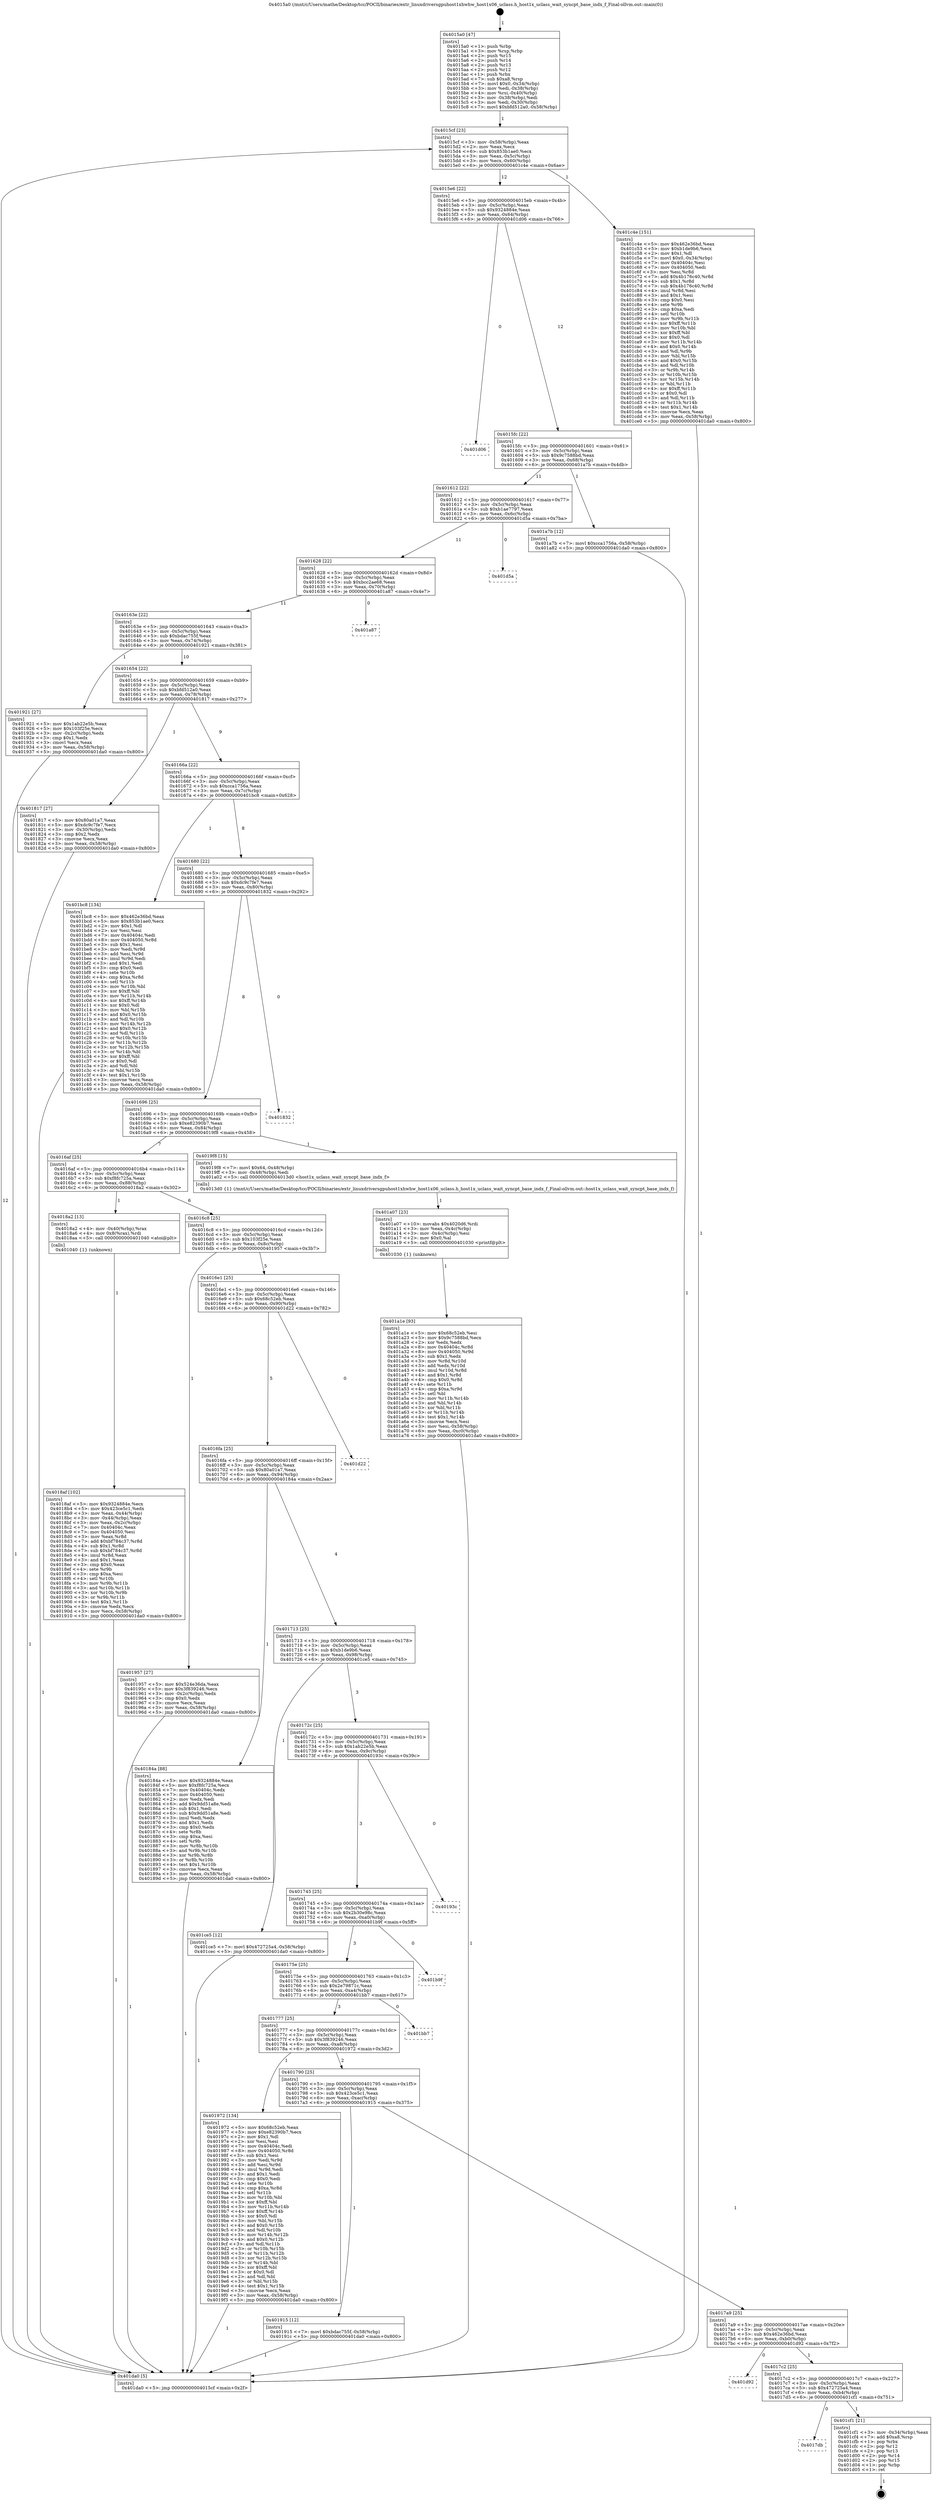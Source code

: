 digraph "0x4015a0" {
  label = "0x4015a0 (/mnt/c/Users/mathe/Desktop/tcc/POCII/binaries/extr_linuxdriversgpuhost1xhwhw_host1x06_uclass.h_host1x_uclass_wait_syncpt_base_indx_f_Final-ollvm.out::main(0))"
  labelloc = "t"
  node[shape=record]

  Entry [label="",width=0.3,height=0.3,shape=circle,fillcolor=black,style=filled]
  "0x4015cf" [label="{
     0x4015cf [23]\l
     | [instrs]\l
     &nbsp;&nbsp;0x4015cf \<+3\>: mov -0x58(%rbp),%eax\l
     &nbsp;&nbsp;0x4015d2 \<+2\>: mov %eax,%ecx\l
     &nbsp;&nbsp;0x4015d4 \<+6\>: sub $0x853b1ae0,%ecx\l
     &nbsp;&nbsp;0x4015da \<+3\>: mov %eax,-0x5c(%rbp)\l
     &nbsp;&nbsp;0x4015dd \<+3\>: mov %ecx,-0x60(%rbp)\l
     &nbsp;&nbsp;0x4015e0 \<+6\>: je 0000000000401c4e \<main+0x6ae\>\l
  }"]
  "0x401c4e" [label="{
     0x401c4e [151]\l
     | [instrs]\l
     &nbsp;&nbsp;0x401c4e \<+5\>: mov $0x462e36bd,%eax\l
     &nbsp;&nbsp;0x401c53 \<+5\>: mov $0xb1de9b6,%ecx\l
     &nbsp;&nbsp;0x401c58 \<+2\>: mov $0x1,%dl\l
     &nbsp;&nbsp;0x401c5a \<+7\>: movl $0x0,-0x34(%rbp)\l
     &nbsp;&nbsp;0x401c61 \<+7\>: mov 0x40404c,%esi\l
     &nbsp;&nbsp;0x401c68 \<+7\>: mov 0x404050,%edi\l
     &nbsp;&nbsp;0x401c6f \<+3\>: mov %esi,%r8d\l
     &nbsp;&nbsp;0x401c72 \<+7\>: add $0x4b176c40,%r8d\l
     &nbsp;&nbsp;0x401c79 \<+4\>: sub $0x1,%r8d\l
     &nbsp;&nbsp;0x401c7d \<+7\>: sub $0x4b176c40,%r8d\l
     &nbsp;&nbsp;0x401c84 \<+4\>: imul %r8d,%esi\l
     &nbsp;&nbsp;0x401c88 \<+3\>: and $0x1,%esi\l
     &nbsp;&nbsp;0x401c8b \<+3\>: cmp $0x0,%esi\l
     &nbsp;&nbsp;0x401c8e \<+4\>: sete %r9b\l
     &nbsp;&nbsp;0x401c92 \<+3\>: cmp $0xa,%edi\l
     &nbsp;&nbsp;0x401c95 \<+4\>: setl %r10b\l
     &nbsp;&nbsp;0x401c99 \<+3\>: mov %r9b,%r11b\l
     &nbsp;&nbsp;0x401c9c \<+4\>: xor $0xff,%r11b\l
     &nbsp;&nbsp;0x401ca0 \<+3\>: mov %r10b,%bl\l
     &nbsp;&nbsp;0x401ca3 \<+3\>: xor $0xff,%bl\l
     &nbsp;&nbsp;0x401ca6 \<+3\>: xor $0x0,%dl\l
     &nbsp;&nbsp;0x401ca9 \<+3\>: mov %r11b,%r14b\l
     &nbsp;&nbsp;0x401cac \<+4\>: and $0x0,%r14b\l
     &nbsp;&nbsp;0x401cb0 \<+3\>: and %dl,%r9b\l
     &nbsp;&nbsp;0x401cb3 \<+3\>: mov %bl,%r15b\l
     &nbsp;&nbsp;0x401cb6 \<+4\>: and $0x0,%r15b\l
     &nbsp;&nbsp;0x401cba \<+3\>: and %dl,%r10b\l
     &nbsp;&nbsp;0x401cbd \<+3\>: or %r9b,%r14b\l
     &nbsp;&nbsp;0x401cc0 \<+3\>: or %r10b,%r15b\l
     &nbsp;&nbsp;0x401cc3 \<+3\>: xor %r15b,%r14b\l
     &nbsp;&nbsp;0x401cc6 \<+3\>: or %bl,%r11b\l
     &nbsp;&nbsp;0x401cc9 \<+4\>: xor $0xff,%r11b\l
     &nbsp;&nbsp;0x401ccd \<+3\>: or $0x0,%dl\l
     &nbsp;&nbsp;0x401cd0 \<+3\>: and %dl,%r11b\l
     &nbsp;&nbsp;0x401cd3 \<+3\>: or %r11b,%r14b\l
     &nbsp;&nbsp;0x401cd6 \<+4\>: test $0x1,%r14b\l
     &nbsp;&nbsp;0x401cda \<+3\>: cmovne %ecx,%eax\l
     &nbsp;&nbsp;0x401cdd \<+3\>: mov %eax,-0x58(%rbp)\l
     &nbsp;&nbsp;0x401ce0 \<+5\>: jmp 0000000000401da0 \<main+0x800\>\l
  }"]
  "0x4015e6" [label="{
     0x4015e6 [22]\l
     | [instrs]\l
     &nbsp;&nbsp;0x4015e6 \<+5\>: jmp 00000000004015eb \<main+0x4b\>\l
     &nbsp;&nbsp;0x4015eb \<+3\>: mov -0x5c(%rbp),%eax\l
     &nbsp;&nbsp;0x4015ee \<+5\>: sub $0x9324884e,%eax\l
     &nbsp;&nbsp;0x4015f3 \<+3\>: mov %eax,-0x64(%rbp)\l
     &nbsp;&nbsp;0x4015f6 \<+6\>: je 0000000000401d06 \<main+0x766\>\l
  }"]
  Exit [label="",width=0.3,height=0.3,shape=circle,fillcolor=black,style=filled,peripheries=2]
  "0x401d06" [label="{
     0x401d06\l
  }", style=dashed]
  "0x4015fc" [label="{
     0x4015fc [22]\l
     | [instrs]\l
     &nbsp;&nbsp;0x4015fc \<+5\>: jmp 0000000000401601 \<main+0x61\>\l
     &nbsp;&nbsp;0x401601 \<+3\>: mov -0x5c(%rbp),%eax\l
     &nbsp;&nbsp;0x401604 \<+5\>: sub $0x9c7588bd,%eax\l
     &nbsp;&nbsp;0x401609 \<+3\>: mov %eax,-0x68(%rbp)\l
     &nbsp;&nbsp;0x40160c \<+6\>: je 0000000000401a7b \<main+0x4db\>\l
  }"]
  "0x4017db" [label="{
     0x4017db\l
  }", style=dashed]
  "0x401a7b" [label="{
     0x401a7b [12]\l
     | [instrs]\l
     &nbsp;&nbsp;0x401a7b \<+7\>: movl $0xcca1756a,-0x58(%rbp)\l
     &nbsp;&nbsp;0x401a82 \<+5\>: jmp 0000000000401da0 \<main+0x800\>\l
  }"]
  "0x401612" [label="{
     0x401612 [22]\l
     | [instrs]\l
     &nbsp;&nbsp;0x401612 \<+5\>: jmp 0000000000401617 \<main+0x77\>\l
     &nbsp;&nbsp;0x401617 \<+3\>: mov -0x5c(%rbp),%eax\l
     &nbsp;&nbsp;0x40161a \<+5\>: sub $0xb1ae7797,%eax\l
     &nbsp;&nbsp;0x40161f \<+3\>: mov %eax,-0x6c(%rbp)\l
     &nbsp;&nbsp;0x401622 \<+6\>: je 0000000000401d5a \<main+0x7ba\>\l
  }"]
  "0x401cf1" [label="{
     0x401cf1 [21]\l
     | [instrs]\l
     &nbsp;&nbsp;0x401cf1 \<+3\>: mov -0x34(%rbp),%eax\l
     &nbsp;&nbsp;0x401cf4 \<+7\>: add $0xa8,%rsp\l
     &nbsp;&nbsp;0x401cfb \<+1\>: pop %rbx\l
     &nbsp;&nbsp;0x401cfc \<+2\>: pop %r12\l
     &nbsp;&nbsp;0x401cfe \<+2\>: pop %r13\l
     &nbsp;&nbsp;0x401d00 \<+2\>: pop %r14\l
     &nbsp;&nbsp;0x401d02 \<+2\>: pop %r15\l
     &nbsp;&nbsp;0x401d04 \<+1\>: pop %rbp\l
     &nbsp;&nbsp;0x401d05 \<+1\>: ret\l
  }"]
  "0x401d5a" [label="{
     0x401d5a\l
  }", style=dashed]
  "0x401628" [label="{
     0x401628 [22]\l
     | [instrs]\l
     &nbsp;&nbsp;0x401628 \<+5\>: jmp 000000000040162d \<main+0x8d\>\l
     &nbsp;&nbsp;0x40162d \<+3\>: mov -0x5c(%rbp),%eax\l
     &nbsp;&nbsp;0x401630 \<+5\>: sub $0xbcc2ae68,%eax\l
     &nbsp;&nbsp;0x401635 \<+3\>: mov %eax,-0x70(%rbp)\l
     &nbsp;&nbsp;0x401638 \<+6\>: je 0000000000401a87 \<main+0x4e7\>\l
  }"]
  "0x4017c2" [label="{
     0x4017c2 [25]\l
     | [instrs]\l
     &nbsp;&nbsp;0x4017c2 \<+5\>: jmp 00000000004017c7 \<main+0x227\>\l
     &nbsp;&nbsp;0x4017c7 \<+3\>: mov -0x5c(%rbp),%eax\l
     &nbsp;&nbsp;0x4017ca \<+5\>: sub $0x472725a4,%eax\l
     &nbsp;&nbsp;0x4017cf \<+6\>: mov %eax,-0xb4(%rbp)\l
     &nbsp;&nbsp;0x4017d5 \<+6\>: je 0000000000401cf1 \<main+0x751\>\l
  }"]
  "0x401a87" [label="{
     0x401a87\l
  }", style=dashed]
  "0x40163e" [label="{
     0x40163e [22]\l
     | [instrs]\l
     &nbsp;&nbsp;0x40163e \<+5\>: jmp 0000000000401643 \<main+0xa3\>\l
     &nbsp;&nbsp;0x401643 \<+3\>: mov -0x5c(%rbp),%eax\l
     &nbsp;&nbsp;0x401646 \<+5\>: sub $0xbdac755f,%eax\l
     &nbsp;&nbsp;0x40164b \<+3\>: mov %eax,-0x74(%rbp)\l
     &nbsp;&nbsp;0x40164e \<+6\>: je 0000000000401921 \<main+0x381\>\l
  }"]
  "0x401d92" [label="{
     0x401d92\l
  }", style=dashed]
  "0x401921" [label="{
     0x401921 [27]\l
     | [instrs]\l
     &nbsp;&nbsp;0x401921 \<+5\>: mov $0x1ab22e5b,%eax\l
     &nbsp;&nbsp;0x401926 \<+5\>: mov $0x103f25e,%ecx\l
     &nbsp;&nbsp;0x40192b \<+3\>: mov -0x2c(%rbp),%edx\l
     &nbsp;&nbsp;0x40192e \<+3\>: cmp $0x1,%edx\l
     &nbsp;&nbsp;0x401931 \<+3\>: cmovl %ecx,%eax\l
     &nbsp;&nbsp;0x401934 \<+3\>: mov %eax,-0x58(%rbp)\l
     &nbsp;&nbsp;0x401937 \<+5\>: jmp 0000000000401da0 \<main+0x800\>\l
  }"]
  "0x401654" [label="{
     0x401654 [22]\l
     | [instrs]\l
     &nbsp;&nbsp;0x401654 \<+5\>: jmp 0000000000401659 \<main+0xb9\>\l
     &nbsp;&nbsp;0x401659 \<+3\>: mov -0x5c(%rbp),%eax\l
     &nbsp;&nbsp;0x40165c \<+5\>: sub $0xbfd512a0,%eax\l
     &nbsp;&nbsp;0x401661 \<+3\>: mov %eax,-0x78(%rbp)\l
     &nbsp;&nbsp;0x401664 \<+6\>: je 0000000000401817 \<main+0x277\>\l
  }"]
  "0x401a1e" [label="{
     0x401a1e [93]\l
     | [instrs]\l
     &nbsp;&nbsp;0x401a1e \<+5\>: mov $0x68c52eb,%esi\l
     &nbsp;&nbsp;0x401a23 \<+5\>: mov $0x9c7588bd,%ecx\l
     &nbsp;&nbsp;0x401a28 \<+2\>: xor %edx,%edx\l
     &nbsp;&nbsp;0x401a2a \<+8\>: mov 0x40404c,%r8d\l
     &nbsp;&nbsp;0x401a32 \<+8\>: mov 0x404050,%r9d\l
     &nbsp;&nbsp;0x401a3a \<+3\>: sub $0x1,%edx\l
     &nbsp;&nbsp;0x401a3d \<+3\>: mov %r8d,%r10d\l
     &nbsp;&nbsp;0x401a40 \<+3\>: add %edx,%r10d\l
     &nbsp;&nbsp;0x401a43 \<+4\>: imul %r10d,%r8d\l
     &nbsp;&nbsp;0x401a47 \<+4\>: and $0x1,%r8d\l
     &nbsp;&nbsp;0x401a4b \<+4\>: cmp $0x0,%r8d\l
     &nbsp;&nbsp;0x401a4f \<+4\>: sete %r11b\l
     &nbsp;&nbsp;0x401a53 \<+4\>: cmp $0xa,%r9d\l
     &nbsp;&nbsp;0x401a57 \<+3\>: setl %bl\l
     &nbsp;&nbsp;0x401a5a \<+3\>: mov %r11b,%r14b\l
     &nbsp;&nbsp;0x401a5d \<+3\>: and %bl,%r14b\l
     &nbsp;&nbsp;0x401a60 \<+3\>: xor %bl,%r11b\l
     &nbsp;&nbsp;0x401a63 \<+3\>: or %r11b,%r14b\l
     &nbsp;&nbsp;0x401a66 \<+4\>: test $0x1,%r14b\l
     &nbsp;&nbsp;0x401a6a \<+3\>: cmovne %ecx,%esi\l
     &nbsp;&nbsp;0x401a6d \<+3\>: mov %esi,-0x58(%rbp)\l
     &nbsp;&nbsp;0x401a70 \<+6\>: mov %eax,-0xc0(%rbp)\l
     &nbsp;&nbsp;0x401a76 \<+5\>: jmp 0000000000401da0 \<main+0x800\>\l
  }"]
  "0x401817" [label="{
     0x401817 [27]\l
     | [instrs]\l
     &nbsp;&nbsp;0x401817 \<+5\>: mov $0x80a01a7,%eax\l
     &nbsp;&nbsp;0x40181c \<+5\>: mov $0xdc9c7fe7,%ecx\l
     &nbsp;&nbsp;0x401821 \<+3\>: mov -0x30(%rbp),%edx\l
     &nbsp;&nbsp;0x401824 \<+3\>: cmp $0x2,%edx\l
     &nbsp;&nbsp;0x401827 \<+3\>: cmovne %ecx,%eax\l
     &nbsp;&nbsp;0x40182a \<+3\>: mov %eax,-0x58(%rbp)\l
     &nbsp;&nbsp;0x40182d \<+5\>: jmp 0000000000401da0 \<main+0x800\>\l
  }"]
  "0x40166a" [label="{
     0x40166a [22]\l
     | [instrs]\l
     &nbsp;&nbsp;0x40166a \<+5\>: jmp 000000000040166f \<main+0xcf\>\l
     &nbsp;&nbsp;0x40166f \<+3\>: mov -0x5c(%rbp),%eax\l
     &nbsp;&nbsp;0x401672 \<+5\>: sub $0xcca1756a,%eax\l
     &nbsp;&nbsp;0x401677 \<+3\>: mov %eax,-0x7c(%rbp)\l
     &nbsp;&nbsp;0x40167a \<+6\>: je 0000000000401bc8 \<main+0x628\>\l
  }"]
  "0x401da0" [label="{
     0x401da0 [5]\l
     | [instrs]\l
     &nbsp;&nbsp;0x401da0 \<+5\>: jmp 00000000004015cf \<main+0x2f\>\l
  }"]
  "0x4015a0" [label="{
     0x4015a0 [47]\l
     | [instrs]\l
     &nbsp;&nbsp;0x4015a0 \<+1\>: push %rbp\l
     &nbsp;&nbsp;0x4015a1 \<+3\>: mov %rsp,%rbp\l
     &nbsp;&nbsp;0x4015a4 \<+2\>: push %r15\l
     &nbsp;&nbsp;0x4015a6 \<+2\>: push %r14\l
     &nbsp;&nbsp;0x4015a8 \<+2\>: push %r13\l
     &nbsp;&nbsp;0x4015aa \<+2\>: push %r12\l
     &nbsp;&nbsp;0x4015ac \<+1\>: push %rbx\l
     &nbsp;&nbsp;0x4015ad \<+7\>: sub $0xa8,%rsp\l
     &nbsp;&nbsp;0x4015b4 \<+7\>: movl $0x0,-0x34(%rbp)\l
     &nbsp;&nbsp;0x4015bb \<+3\>: mov %edi,-0x38(%rbp)\l
     &nbsp;&nbsp;0x4015be \<+4\>: mov %rsi,-0x40(%rbp)\l
     &nbsp;&nbsp;0x4015c2 \<+3\>: mov -0x38(%rbp),%edi\l
     &nbsp;&nbsp;0x4015c5 \<+3\>: mov %edi,-0x30(%rbp)\l
     &nbsp;&nbsp;0x4015c8 \<+7\>: movl $0xbfd512a0,-0x58(%rbp)\l
  }"]
  "0x401a07" [label="{
     0x401a07 [23]\l
     | [instrs]\l
     &nbsp;&nbsp;0x401a07 \<+10\>: movabs $0x4020d6,%rdi\l
     &nbsp;&nbsp;0x401a11 \<+3\>: mov %eax,-0x4c(%rbp)\l
     &nbsp;&nbsp;0x401a14 \<+3\>: mov -0x4c(%rbp),%esi\l
     &nbsp;&nbsp;0x401a17 \<+2\>: mov $0x0,%al\l
     &nbsp;&nbsp;0x401a19 \<+5\>: call 0000000000401030 \<printf@plt\>\l
     | [calls]\l
     &nbsp;&nbsp;0x401030 \{1\} (unknown)\l
  }"]
  "0x401bc8" [label="{
     0x401bc8 [134]\l
     | [instrs]\l
     &nbsp;&nbsp;0x401bc8 \<+5\>: mov $0x462e36bd,%eax\l
     &nbsp;&nbsp;0x401bcd \<+5\>: mov $0x853b1ae0,%ecx\l
     &nbsp;&nbsp;0x401bd2 \<+2\>: mov $0x1,%dl\l
     &nbsp;&nbsp;0x401bd4 \<+2\>: xor %esi,%esi\l
     &nbsp;&nbsp;0x401bd6 \<+7\>: mov 0x40404c,%edi\l
     &nbsp;&nbsp;0x401bdd \<+8\>: mov 0x404050,%r8d\l
     &nbsp;&nbsp;0x401be5 \<+3\>: sub $0x1,%esi\l
     &nbsp;&nbsp;0x401be8 \<+3\>: mov %edi,%r9d\l
     &nbsp;&nbsp;0x401beb \<+3\>: add %esi,%r9d\l
     &nbsp;&nbsp;0x401bee \<+4\>: imul %r9d,%edi\l
     &nbsp;&nbsp;0x401bf2 \<+3\>: and $0x1,%edi\l
     &nbsp;&nbsp;0x401bf5 \<+3\>: cmp $0x0,%edi\l
     &nbsp;&nbsp;0x401bf8 \<+4\>: sete %r10b\l
     &nbsp;&nbsp;0x401bfc \<+4\>: cmp $0xa,%r8d\l
     &nbsp;&nbsp;0x401c00 \<+4\>: setl %r11b\l
     &nbsp;&nbsp;0x401c04 \<+3\>: mov %r10b,%bl\l
     &nbsp;&nbsp;0x401c07 \<+3\>: xor $0xff,%bl\l
     &nbsp;&nbsp;0x401c0a \<+3\>: mov %r11b,%r14b\l
     &nbsp;&nbsp;0x401c0d \<+4\>: xor $0xff,%r14b\l
     &nbsp;&nbsp;0x401c11 \<+3\>: xor $0x0,%dl\l
     &nbsp;&nbsp;0x401c14 \<+3\>: mov %bl,%r15b\l
     &nbsp;&nbsp;0x401c17 \<+4\>: and $0x0,%r15b\l
     &nbsp;&nbsp;0x401c1b \<+3\>: and %dl,%r10b\l
     &nbsp;&nbsp;0x401c1e \<+3\>: mov %r14b,%r12b\l
     &nbsp;&nbsp;0x401c21 \<+4\>: and $0x0,%r12b\l
     &nbsp;&nbsp;0x401c25 \<+3\>: and %dl,%r11b\l
     &nbsp;&nbsp;0x401c28 \<+3\>: or %r10b,%r15b\l
     &nbsp;&nbsp;0x401c2b \<+3\>: or %r11b,%r12b\l
     &nbsp;&nbsp;0x401c2e \<+3\>: xor %r12b,%r15b\l
     &nbsp;&nbsp;0x401c31 \<+3\>: or %r14b,%bl\l
     &nbsp;&nbsp;0x401c34 \<+3\>: xor $0xff,%bl\l
     &nbsp;&nbsp;0x401c37 \<+3\>: or $0x0,%dl\l
     &nbsp;&nbsp;0x401c3a \<+2\>: and %dl,%bl\l
     &nbsp;&nbsp;0x401c3c \<+3\>: or %bl,%r15b\l
     &nbsp;&nbsp;0x401c3f \<+4\>: test $0x1,%r15b\l
     &nbsp;&nbsp;0x401c43 \<+3\>: cmovne %ecx,%eax\l
     &nbsp;&nbsp;0x401c46 \<+3\>: mov %eax,-0x58(%rbp)\l
     &nbsp;&nbsp;0x401c49 \<+5\>: jmp 0000000000401da0 \<main+0x800\>\l
  }"]
  "0x401680" [label="{
     0x401680 [22]\l
     | [instrs]\l
     &nbsp;&nbsp;0x401680 \<+5\>: jmp 0000000000401685 \<main+0xe5\>\l
     &nbsp;&nbsp;0x401685 \<+3\>: mov -0x5c(%rbp),%eax\l
     &nbsp;&nbsp;0x401688 \<+5\>: sub $0xdc9c7fe7,%eax\l
     &nbsp;&nbsp;0x40168d \<+3\>: mov %eax,-0x80(%rbp)\l
     &nbsp;&nbsp;0x401690 \<+6\>: je 0000000000401832 \<main+0x292\>\l
  }"]
  "0x4017a9" [label="{
     0x4017a9 [25]\l
     | [instrs]\l
     &nbsp;&nbsp;0x4017a9 \<+5\>: jmp 00000000004017ae \<main+0x20e\>\l
     &nbsp;&nbsp;0x4017ae \<+3\>: mov -0x5c(%rbp),%eax\l
     &nbsp;&nbsp;0x4017b1 \<+5\>: sub $0x462e36bd,%eax\l
     &nbsp;&nbsp;0x4017b6 \<+6\>: mov %eax,-0xb0(%rbp)\l
     &nbsp;&nbsp;0x4017bc \<+6\>: je 0000000000401d92 \<main+0x7f2\>\l
  }"]
  "0x401832" [label="{
     0x401832\l
  }", style=dashed]
  "0x401696" [label="{
     0x401696 [25]\l
     | [instrs]\l
     &nbsp;&nbsp;0x401696 \<+5\>: jmp 000000000040169b \<main+0xfb\>\l
     &nbsp;&nbsp;0x40169b \<+3\>: mov -0x5c(%rbp),%eax\l
     &nbsp;&nbsp;0x40169e \<+5\>: sub $0xe82390b7,%eax\l
     &nbsp;&nbsp;0x4016a3 \<+6\>: mov %eax,-0x84(%rbp)\l
     &nbsp;&nbsp;0x4016a9 \<+6\>: je 00000000004019f8 \<main+0x458\>\l
  }"]
  "0x401915" [label="{
     0x401915 [12]\l
     | [instrs]\l
     &nbsp;&nbsp;0x401915 \<+7\>: movl $0xbdac755f,-0x58(%rbp)\l
     &nbsp;&nbsp;0x40191c \<+5\>: jmp 0000000000401da0 \<main+0x800\>\l
  }"]
  "0x4019f8" [label="{
     0x4019f8 [15]\l
     | [instrs]\l
     &nbsp;&nbsp;0x4019f8 \<+7\>: movl $0x64,-0x48(%rbp)\l
     &nbsp;&nbsp;0x4019ff \<+3\>: mov -0x48(%rbp),%edi\l
     &nbsp;&nbsp;0x401a02 \<+5\>: call 00000000004013d0 \<host1x_uclass_wait_syncpt_base_indx_f\>\l
     | [calls]\l
     &nbsp;&nbsp;0x4013d0 \{1\} (/mnt/c/Users/mathe/Desktop/tcc/POCII/binaries/extr_linuxdriversgpuhost1xhwhw_host1x06_uclass.h_host1x_uclass_wait_syncpt_base_indx_f_Final-ollvm.out::host1x_uclass_wait_syncpt_base_indx_f)\l
  }"]
  "0x4016af" [label="{
     0x4016af [25]\l
     | [instrs]\l
     &nbsp;&nbsp;0x4016af \<+5\>: jmp 00000000004016b4 \<main+0x114\>\l
     &nbsp;&nbsp;0x4016b4 \<+3\>: mov -0x5c(%rbp),%eax\l
     &nbsp;&nbsp;0x4016b7 \<+5\>: sub $0xf8fc725a,%eax\l
     &nbsp;&nbsp;0x4016bc \<+6\>: mov %eax,-0x88(%rbp)\l
     &nbsp;&nbsp;0x4016c2 \<+6\>: je 00000000004018a2 \<main+0x302\>\l
  }"]
  "0x401790" [label="{
     0x401790 [25]\l
     | [instrs]\l
     &nbsp;&nbsp;0x401790 \<+5\>: jmp 0000000000401795 \<main+0x1f5\>\l
     &nbsp;&nbsp;0x401795 \<+3\>: mov -0x5c(%rbp),%eax\l
     &nbsp;&nbsp;0x401798 \<+5\>: sub $0x423ce5c1,%eax\l
     &nbsp;&nbsp;0x40179d \<+6\>: mov %eax,-0xac(%rbp)\l
     &nbsp;&nbsp;0x4017a3 \<+6\>: je 0000000000401915 \<main+0x375\>\l
  }"]
  "0x4018a2" [label="{
     0x4018a2 [13]\l
     | [instrs]\l
     &nbsp;&nbsp;0x4018a2 \<+4\>: mov -0x40(%rbp),%rax\l
     &nbsp;&nbsp;0x4018a6 \<+4\>: mov 0x8(%rax),%rdi\l
     &nbsp;&nbsp;0x4018aa \<+5\>: call 0000000000401040 \<atoi@plt\>\l
     | [calls]\l
     &nbsp;&nbsp;0x401040 \{1\} (unknown)\l
  }"]
  "0x4016c8" [label="{
     0x4016c8 [25]\l
     | [instrs]\l
     &nbsp;&nbsp;0x4016c8 \<+5\>: jmp 00000000004016cd \<main+0x12d\>\l
     &nbsp;&nbsp;0x4016cd \<+3\>: mov -0x5c(%rbp),%eax\l
     &nbsp;&nbsp;0x4016d0 \<+5\>: sub $0x103f25e,%eax\l
     &nbsp;&nbsp;0x4016d5 \<+6\>: mov %eax,-0x8c(%rbp)\l
     &nbsp;&nbsp;0x4016db \<+6\>: je 0000000000401957 \<main+0x3b7\>\l
  }"]
  "0x401972" [label="{
     0x401972 [134]\l
     | [instrs]\l
     &nbsp;&nbsp;0x401972 \<+5\>: mov $0x68c52eb,%eax\l
     &nbsp;&nbsp;0x401977 \<+5\>: mov $0xe82390b7,%ecx\l
     &nbsp;&nbsp;0x40197c \<+2\>: mov $0x1,%dl\l
     &nbsp;&nbsp;0x40197e \<+2\>: xor %esi,%esi\l
     &nbsp;&nbsp;0x401980 \<+7\>: mov 0x40404c,%edi\l
     &nbsp;&nbsp;0x401987 \<+8\>: mov 0x404050,%r8d\l
     &nbsp;&nbsp;0x40198f \<+3\>: sub $0x1,%esi\l
     &nbsp;&nbsp;0x401992 \<+3\>: mov %edi,%r9d\l
     &nbsp;&nbsp;0x401995 \<+3\>: add %esi,%r9d\l
     &nbsp;&nbsp;0x401998 \<+4\>: imul %r9d,%edi\l
     &nbsp;&nbsp;0x40199c \<+3\>: and $0x1,%edi\l
     &nbsp;&nbsp;0x40199f \<+3\>: cmp $0x0,%edi\l
     &nbsp;&nbsp;0x4019a2 \<+4\>: sete %r10b\l
     &nbsp;&nbsp;0x4019a6 \<+4\>: cmp $0xa,%r8d\l
     &nbsp;&nbsp;0x4019aa \<+4\>: setl %r11b\l
     &nbsp;&nbsp;0x4019ae \<+3\>: mov %r10b,%bl\l
     &nbsp;&nbsp;0x4019b1 \<+3\>: xor $0xff,%bl\l
     &nbsp;&nbsp;0x4019b4 \<+3\>: mov %r11b,%r14b\l
     &nbsp;&nbsp;0x4019b7 \<+4\>: xor $0xff,%r14b\l
     &nbsp;&nbsp;0x4019bb \<+3\>: xor $0x0,%dl\l
     &nbsp;&nbsp;0x4019be \<+3\>: mov %bl,%r15b\l
     &nbsp;&nbsp;0x4019c1 \<+4\>: and $0x0,%r15b\l
     &nbsp;&nbsp;0x4019c5 \<+3\>: and %dl,%r10b\l
     &nbsp;&nbsp;0x4019c8 \<+3\>: mov %r14b,%r12b\l
     &nbsp;&nbsp;0x4019cb \<+4\>: and $0x0,%r12b\l
     &nbsp;&nbsp;0x4019cf \<+3\>: and %dl,%r11b\l
     &nbsp;&nbsp;0x4019d2 \<+3\>: or %r10b,%r15b\l
     &nbsp;&nbsp;0x4019d5 \<+3\>: or %r11b,%r12b\l
     &nbsp;&nbsp;0x4019d8 \<+3\>: xor %r12b,%r15b\l
     &nbsp;&nbsp;0x4019db \<+3\>: or %r14b,%bl\l
     &nbsp;&nbsp;0x4019de \<+3\>: xor $0xff,%bl\l
     &nbsp;&nbsp;0x4019e1 \<+3\>: or $0x0,%dl\l
     &nbsp;&nbsp;0x4019e4 \<+2\>: and %dl,%bl\l
     &nbsp;&nbsp;0x4019e6 \<+3\>: or %bl,%r15b\l
     &nbsp;&nbsp;0x4019e9 \<+4\>: test $0x1,%r15b\l
     &nbsp;&nbsp;0x4019ed \<+3\>: cmovne %ecx,%eax\l
     &nbsp;&nbsp;0x4019f0 \<+3\>: mov %eax,-0x58(%rbp)\l
     &nbsp;&nbsp;0x4019f3 \<+5\>: jmp 0000000000401da0 \<main+0x800\>\l
  }"]
  "0x401957" [label="{
     0x401957 [27]\l
     | [instrs]\l
     &nbsp;&nbsp;0x401957 \<+5\>: mov $0x524e36da,%eax\l
     &nbsp;&nbsp;0x40195c \<+5\>: mov $0x3f839246,%ecx\l
     &nbsp;&nbsp;0x401961 \<+3\>: mov -0x2c(%rbp),%edx\l
     &nbsp;&nbsp;0x401964 \<+3\>: cmp $0x0,%edx\l
     &nbsp;&nbsp;0x401967 \<+3\>: cmove %ecx,%eax\l
     &nbsp;&nbsp;0x40196a \<+3\>: mov %eax,-0x58(%rbp)\l
     &nbsp;&nbsp;0x40196d \<+5\>: jmp 0000000000401da0 \<main+0x800\>\l
  }"]
  "0x4016e1" [label="{
     0x4016e1 [25]\l
     | [instrs]\l
     &nbsp;&nbsp;0x4016e1 \<+5\>: jmp 00000000004016e6 \<main+0x146\>\l
     &nbsp;&nbsp;0x4016e6 \<+3\>: mov -0x5c(%rbp),%eax\l
     &nbsp;&nbsp;0x4016e9 \<+5\>: sub $0x68c52eb,%eax\l
     &nbsp;&nbsp;0x4016ee \<+6\>: mov %eax,-0x90(%rbp)\l
     &nbsp;&nbsp;0x4016f4 \<+6\>: je 0000000000401d22 \<main+0x782\>\l
  }"]
  "0x401777" [label="{
     0x401777 [25]\l
     | [instrs]\l
     &nbsp;&nbsp;0x401777 \<+5\>: jmp 000000000040177c \<main+0x1dc\>\l
     &nbsp;&nbsp;0x40177c \<+3\>: mov -0x5c(%rbp),%eax\l
     &nbsp;&nbsp;0x40177f \<+5\>: sub $0x3f839246,%eax\l
     &nbsp;&nbsp;0x401784 \<+6\>: mov %eax,-0xa8(%rbp)\l
     &nbsp;&nbsp;0x40178a \<+6\>: je 0000000000401972 \<main+0x3d2\>\l
  }"]
  "0x401d22" [label="{
     0x401d22\l
  }", style=dashed]
  "0x4016fa" [label="{
     0x4016fa [25]\l
     | [instrs]\l
     &nbsp;&nbsp;0x4016fa \<+5\>: jmp 00000000004016ff \<main+0x15f\>\l
     &nbsp;&nbsp;0x4016ff \<+3\>: mov -0x5c(%rbp),%eax\l
     &nbsp;&nbsp;0x401702 \<+5\>: sub $0x80a01a7,%eax\l
     &nbsp;&nbsp;0x401707 \<+6\>: mov %eax,-0x94(%rbp)\l
     &nbsp;&nbsp;0x40170d \<+6\>: je 000000000040184a \<main+0x2aa\>\l
  }"]
  "0x401bb7" [label="{
     0x401bb7\l
  }", style=dashed]
  "0x40184a" [label="{
     0x40184a [88]\l
     | [instrs]\l
     &nbsp;&nbsp;0x40184a \<+5\>: mov $0x9324884e,%eax\l
     &nbsp;&nbsp;0x40184f \<+5\>: mov $0xf8fc725a,%ecx\l
     &nbsp;&nbsp;0x401854 \<+7\>: mov 0x40404c,%edx\l
     &nbsp;&nbsp;0x40185b \<+7\>: mov 0x404050,%esi\l
     &nbsp;&nbsp;0x401862 \<+2\>: mov %edx,%edi\l
     &nbsp;&nbsp;0x401864 \<+6\>: add $0x9dd51a8e,%edi\l
     &nbsp;&nbsp;0x40186a \<+3\>: sub $0x1,%edi\l
     &nbsp;&nbsp;0x40186d \<+6\>: sub $0x9dd51a8e,%edi\l
     &nbsp;&nbsp;0x401873 \<+3\>: imul %edi,%edx\l
     &nbsp;&nbsp;0x401876 \<+3\>: and $0x1,%edx\l
     &nbsp;&nbsp;0x401879 \<+3\>: cmp $0x0,%edx\l
     &nbsp;&nbsp;0x40187c \<+4\>: sete %r8b\l
     &nbsp;&nbsp;0x401880 \<+3\>: cmp $0xa,%esi\l
     &nbsp;&nbsp;0x401883 \<+4\>: setl %r9b\l
     &nbsp;&nbsp;0x401887 \<+3\>: mov %r8b,%r10b\l
     &nbsp;&nbsp;0x40188a \<+3\>: and %r9b,%r10b\l
     &nbsp;&nbsp;0x40188d \<+3\>: xor %r9b,%r8b\l
     &nbsp;&nbsp;0x401890 \<+3\>: or %r8b,%r10b\l
     &nbsp;&nbsp;0x401893 \<+4\>: test $0x1,%r10b\l
     &nbsp;&nbsp;0x401897 \<+3\>: cmovne %ecx,%eax\l
     &nbsp;&nbsp;0x40189a \<+3\>: mov %eax,-0x58(%rbp)\l
     &nbsp;&nbsp;0x40189d \<+5\>: jmp 0000000000401da0 \<main+0x800\>\l
  }"]
  "0x401713" [label="{
     0x401713 [25]\l
     | [instrs]\l
     &nbsp;&nbsp;0x401713 \<+5\>: jmp 0000000000401718 \<main+0x178\>\l
     &nbsp;&nbsp;0x401718 \<+3\>: mov -0x5c(%rbp),%eax\l
     &nbsp;&nbsp;0x40171b \<+5\>: sub $0xb1de9b6,%eax\l
     &nbsp;&nbsp;0x401720 \<+6\>: mov %eax,-0x98(%rbp)\l
     &nbsp;&nbsp;0x401726 \<+6\>: je 0000000000401ce5 \<main+0x745\>\l
  }"]
  "0x4018af" [label="{
     0x4018af [102]\l
     | [instrs]\l
     &nbsp;&nbsp;0x4018af \<+5\>: mov $0x9324884e,%ecx\l
     &nbsp;&nbsp;0x4018b4 \<+5\>: mov $0x423ce5c1,%edx\l
     &nbsp;&nbsp;0x4018b9 \<+3\>: mov %eax,-0x44(%rbp)\l
     &nbsp;&nbsp;0x4018bc \<+3\>: mov -0x44(%rbp),%eax\l
     &nbsp;&nbsp;0x4018bf \<+3\>: mov %eax,-0x2c(%rbp)\l
     &nbsp;&nbsp;0x4018c2 \<+7\>: mov 0x40404c,%eax\l
     &nbsp;&nbsp;0x4018c9 \<+7\>: mov 0x404050,%esi\l
     &nbsp;&nbsp;0x4018d0 \<+3\>: mov %eax,%r8d\l
     &nbsp;&nbsp;0x4018d3 \<+7\>: add $0xbf784c37,%r8d\l
     &nbsp;&nbsp;0x4018da \<+4\>: sub $0x1,%r8d\l
     &nbsp;&nbsp;0x4018de \<+7\>: sub $0xbf784c37,%r8d\l
     &nbsp;&nbsp;0x4018e5 \<+4\>: imul %r8d,%eax\l
     &nbsp;&nbsp;0x4018e9 \<+3\>: and $0x1,%eax\l
     &nbsp;&nbsp;0x4018ec \<+3\>: cmp $0x0,%eax\l
     &nbsp;&nbsp;0x4018ef \<+4\>: sete %r9b\l
     &nbsp;&nbsp;0x4018f3 \<+3\>: cmp $0xa,%esi\l
     &nbsp;&nbsp;0x4018f6 \<+4\>: setl %r10b\l
     &nbsp;&nbsp;0x4018fa \<+3\>: mov %r9b,%r11b\l
     &nbsp;&nbsp;0x4018fd \<+3\>: and %r10b,%r11b\l
     &nbsp;&nbsp;0x401900 \<+3\>: xor %r10b,%r9b\l
     &nbsp;&nbsp;0x401903 \<+3\>: or %r9b,%r11b\l
     &nbsp;&nbsp;0x401906 \<+4\>: test $0x1,%r11b\l
     &nbsp;&nbsp;0x40190a \<+3\>: cmovne %edx,%ecx\l
     &nbsp;&nbsp;0x40190d \<+3\>: mov %ecx,-0x58(%rbp)\l
     &nbsp;&nbsp;0x401910 \<+5\>: jmp 0000000000401da0 \<main+0x800\>\l
  }"]
  "0x40175e" [label="{
     0x40175e [25]\l
     | [instrs]\l
     &nbsp;&nbsp;0x40175e \<+5\>: jmp 0000000000401763 \<main+0x1c3\>\l
     &nbsp;&nbsp;0x401763 \<+3\>: mov -0x5c(%rbp),%eax\l
     &nbsp;&nbsp;0x401766 \<+5\>: sub $0x2e79871c,%eax\l
     &nbsp;&nbsp;0x40176b \<+6\>: mov %eax,-0xa4(%rbp)\l
     &nbsp;&nbsp;0x401771 \<+6\>: je 0000000000401bb7 \<main+0x617\>\l
  }"]
  "0x401ce5" [label="{
     0x401ce5 [12]\l
     | [instrs]\l
     &nbsp;&nbsp;0x401ce5 \<+7\>: movl $0x472725a4,-0x58(%rbp)\l
     &nbsp;&nbsp;0x401cec \<+5\>: jmp 0000000000401da0 \<main+0x800\>\l
  }"]
  "0x40172c" [label="{
     0x40172c [25]\l
     | [instrs]\l
     &nbsp;&nbsp;0x40172c \<+5\>: jmp 0000000000401731 \<main+0x191\>\l
     &nbsp;&nbsp;0x401731 \<+3\>: mov -0x5c(%rbp),%eax\l
     &nbsp;&nbsp;0x401734 \<+5\>: sub $0x1ab22e5b,%eax\l
     &nbsp;&nbsp;0x401739 \<+6\>: mov %eax,-0x9c(%rbp)\l
     &nbsp;&nbsp;0x40173f \<+6\>: je 000000000040193c \<main+0x39c\>\l
  }"]
  "0x401b9f" [label="{
     0x401b9f\l
  }", style=dashed]
  "0x40193c" [label="{
     0x40193c\l
  }", style=dashed]
  "0x401745" [label="{
     0x401745 [25]\l
     | [instrs]\l
     &nbsp;&nbsp;0x401745 \<+5\>: jmp 000000000040174a \<main+0x1aa\>\l
     &nbsp;&nbsp;0x40174a \<+3\>: mov -0x5c(%rbp),%eax\l
     &nbsp;&nbsp;0x40174d \<+5\>: sub $0x2b30e98c,%eax\l
     &nbsp;&nbsp;0x401752 \<+6\>: mov %eax,-0xa0(%rbp)\l
     &nbsp;&nbsp;0x401758 \<+6\>: je 0000000000401b9f \<main+0x5ff\>\l
  }"]
  Entry -> "0x4015a0" [label=" 1"]
  "0x4015cf" -> "0x401c4e" [label=" 1"]
  "0x4015cf" -> "0x4015e6" [label=" 12"]
  "0x401cf1" -> Exit [label=" 1"]
  "0x4015e6" -> "0x401d06" [label=" 0"]
  "0x4015e6" -> "0x4015fc" [label=" 12"]
  "0x4017c2" -> "0x4017db" [label=" 0"]
  "0x4015fc" -> "0x401a7b" [label=" 1"]
  "0x4015fc" -> "0x401612" [label=" 11"]
  "0x4017c2" -> "0x401cf1" [label=" 1"]
  "0x401612" -> "0x401d5a" [label=" 0"]
  "0x401612" -> "0x401628" [label=" 11"]
  "0x4017a9" -> "0x4017c2" [label=" 1"]
  "0x401628" -> "0x401a87" [label=" 0"]
  "0x401628" -> "0x40163e" [label=" 11"]
  "0x4017a9" -> "0x401d92" [label=" 0"]
  "0x40163e" -> "0x401921" [label=" 1"]
  "0x40163e" -> "0x401654" [label=" 10"]
  "0x401ce5" -> "0x401da0" [label=" 1"]
  "0x401654" -> "0x401817" [label=" 1"]
  "0x401654" -> "0x40166a" [label=" 9"]
  "0x401817" -> "0x401da0" [label=" 1"]
  "0x4015a0" -> "0x4015cf" [label=" 1"]
  "0x401da0" -> "0x4015cf" [label=" 12"]
  "0x401c4e" -> "0x401da0" [label=" 1"]
  "0x40166a" -> "0x401bc8" [label=" 1"]
  "0x40166a" -> "0x401680" [label=" 8"]
  "0x401bc8" -> "0x401da0" [label=" 1"]
  "0x401680" -> "0x401832" [label=" 0"]
  "0x401680" -> "0x401696" [label=" 8"]
  "0x401a7b" -> "0x401da0" [label=" 1"]
  "0x401696" -> "0x4019f8" [label=" 1"]
  "0x401696" -> "0x4016af" [label=" 7"]
  "0x401a1e" -> "0x401da0" [label=" 1"]
  "0x4016af" -> "0x4018a2" [label=" 1"]
  "0x4016af" -> "0x4016c8" [label=" 6"]
  "0x4019f8" -> "0x401a07" [label=" 1"]
  "0x4016c8" -> "0x401957" [label=" 1"]
  "0x4016c8" -> "0x4016e1" [label=" 5"]
  "0x401972" -> "0x401da0" [label=" 1"]
  "0x4016e1" -> "0x401d22" [label=" 0"]
  "0x4016e1" -> "0x4016fa" [label=" 5"]
  "0x401921" -> "0x401da0" [label=" 1"]
  "0x4016fa" -> "0x40184a" [label=" 1"]
  "0x4016fa" -> "0x401713" [label=" 4"]
  "0x40184a" -> "0x401da0" [label=" 1"]
  "0x4018a2" -> "0x4018af" [label=" 1"]
  "0x4018af" -> "0x401da0" [label=" 1"]
  "0x401915" -> "0x401da0" [label=" 1"]
  "0x401713" -> "0x401ce5" [label=" 1"]
  "0x401713" -> "0x40172c" [label=" 3"]
  "0x401790" -> "0x401915" [label=" 1"]
  "0x40172c" -> "0x40193c" [label=" 0"]
  "0x40172c" -> "0x401745" [label=" 3"]
  "0x401a07" -> "0x401a1e" [label=" 1"]
  "0x401745" -> "0x401b9f" [label=" 0"]
  "0x401745" -> "0x40175e" [label=" 3"]
  "0x401790" -> "0x4017a9" [label=" 1"]
  "0x40175e" -> "0x401bb7" [label=" 0"]
  "0x40175e" -> "0x401777" [label=" 3"]
  "0x401957" -> "0x401da0" [label=" 1"]
  "0x401777" -> "0x401972" [label=" 1"]
  "0x401777" -> "0x401790" [label=" 2"]
}
